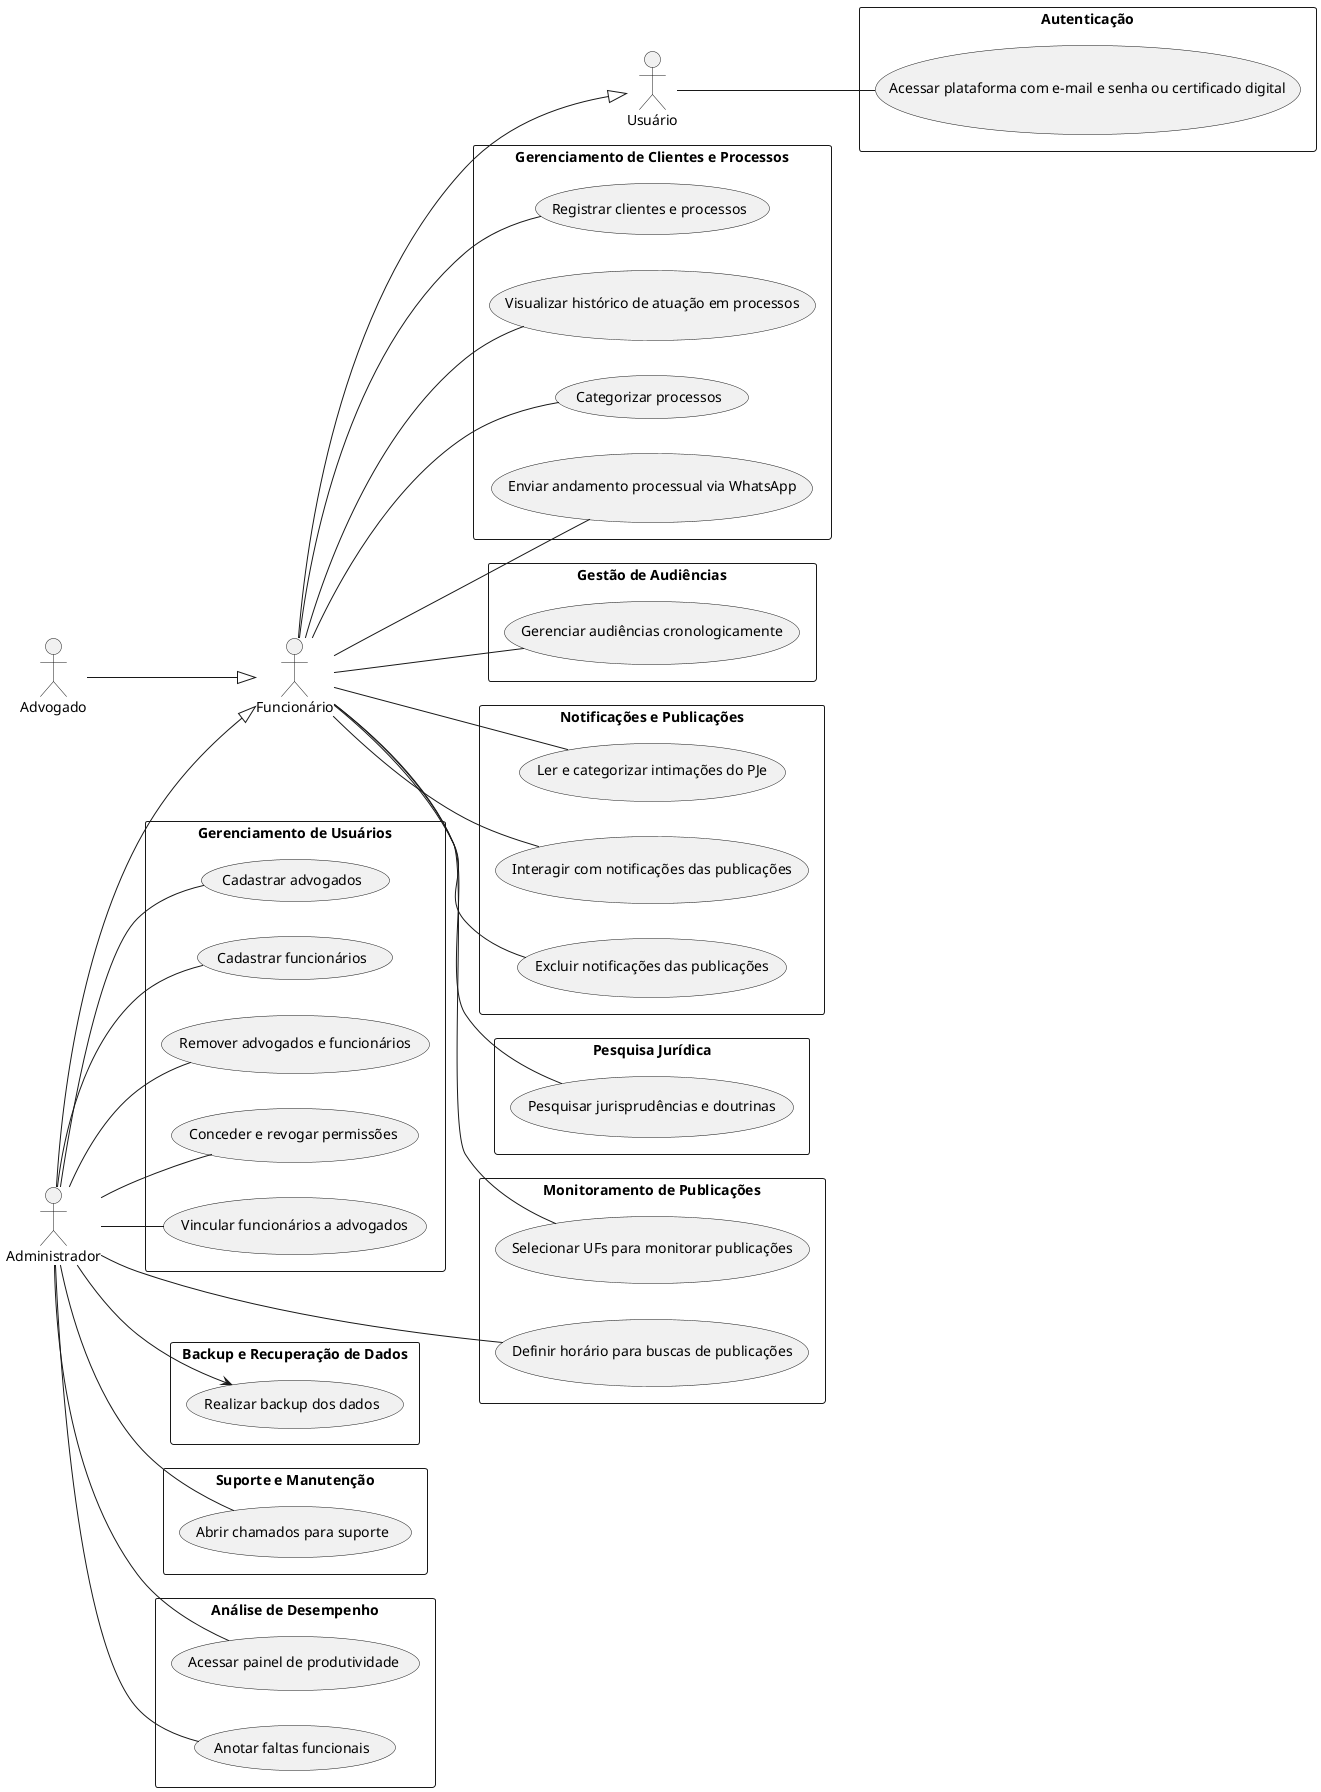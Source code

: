 @startuml
left to right direction
skinparam packageStyle rect

' Definição dos atores e hierarquia
actor "Usuário" as Usuario
actor "Funcionário" as Funcionario
actor "Advogado" as Advogado
actor "Administrador" as Administrador

Funcionario --|> Usuario
Advogado --|> Funcionario
Administrador --|> Funcionario

' Pacotes de casos de uso
package "Autenticação" {
    Usuario -- (Acessar plataforma com e-mail e senha ou certificado digital)
}

package "Gerenciamento de Usuários" {
    Administrador -- (Cadastrar advogados)
    Administrador -- (Cadastrar funcionários)
    Administrador -- (Remover advogados e funcionários)
    Administrador -- (Conceder e revogar permissões)
    Administrador -- (Vincular funcionários a advogados)
}

package "Monitoramento de Publicações" {
    Funcionario -- (Selecionar UFs para monitorar publicações)
    Administrador -- (Definir horário para buscas de publicações)
}

package "Gerenciamento de Clientes e Processos" {
    Funcionario -- (Registrar clientes e processos)
    Funcionario -- (Visualizar histórico de atuação em processos)
    Funcionario -- (Categorizar processos)
    Funcionario -- (Enviar andamento processual via WhatsApp)
}

package "Gestão de Audiências" {
    Funcionario -- (Gerenciar audiências cronologicamente)
}

package "Notificações e Publicações" {
    Funcionario -- (Ler e categorizar intimações do PJe)
    Funcionario -- (Interagir com notificações das publicações)
    Funcionario -- (Excluir notificações das publicações)
}

package "Backup e Recuperação de Dados" {
    Administrador --> (Realizar backup dos dados)
}

package "Pesquisa Jurídica" {
    Funcionario -- (Pesquisar jurisprudências e doutrinas)
}

package "Suporte e Manutenção" {
    Administrador -- (Abrir chamados para suporte)
}

package "Análise de Desempenho" {
    Administrador -- (Acessar painel de produtividade)
    Administrador -- (Anotar faltas funcionais)
}
@enduml
